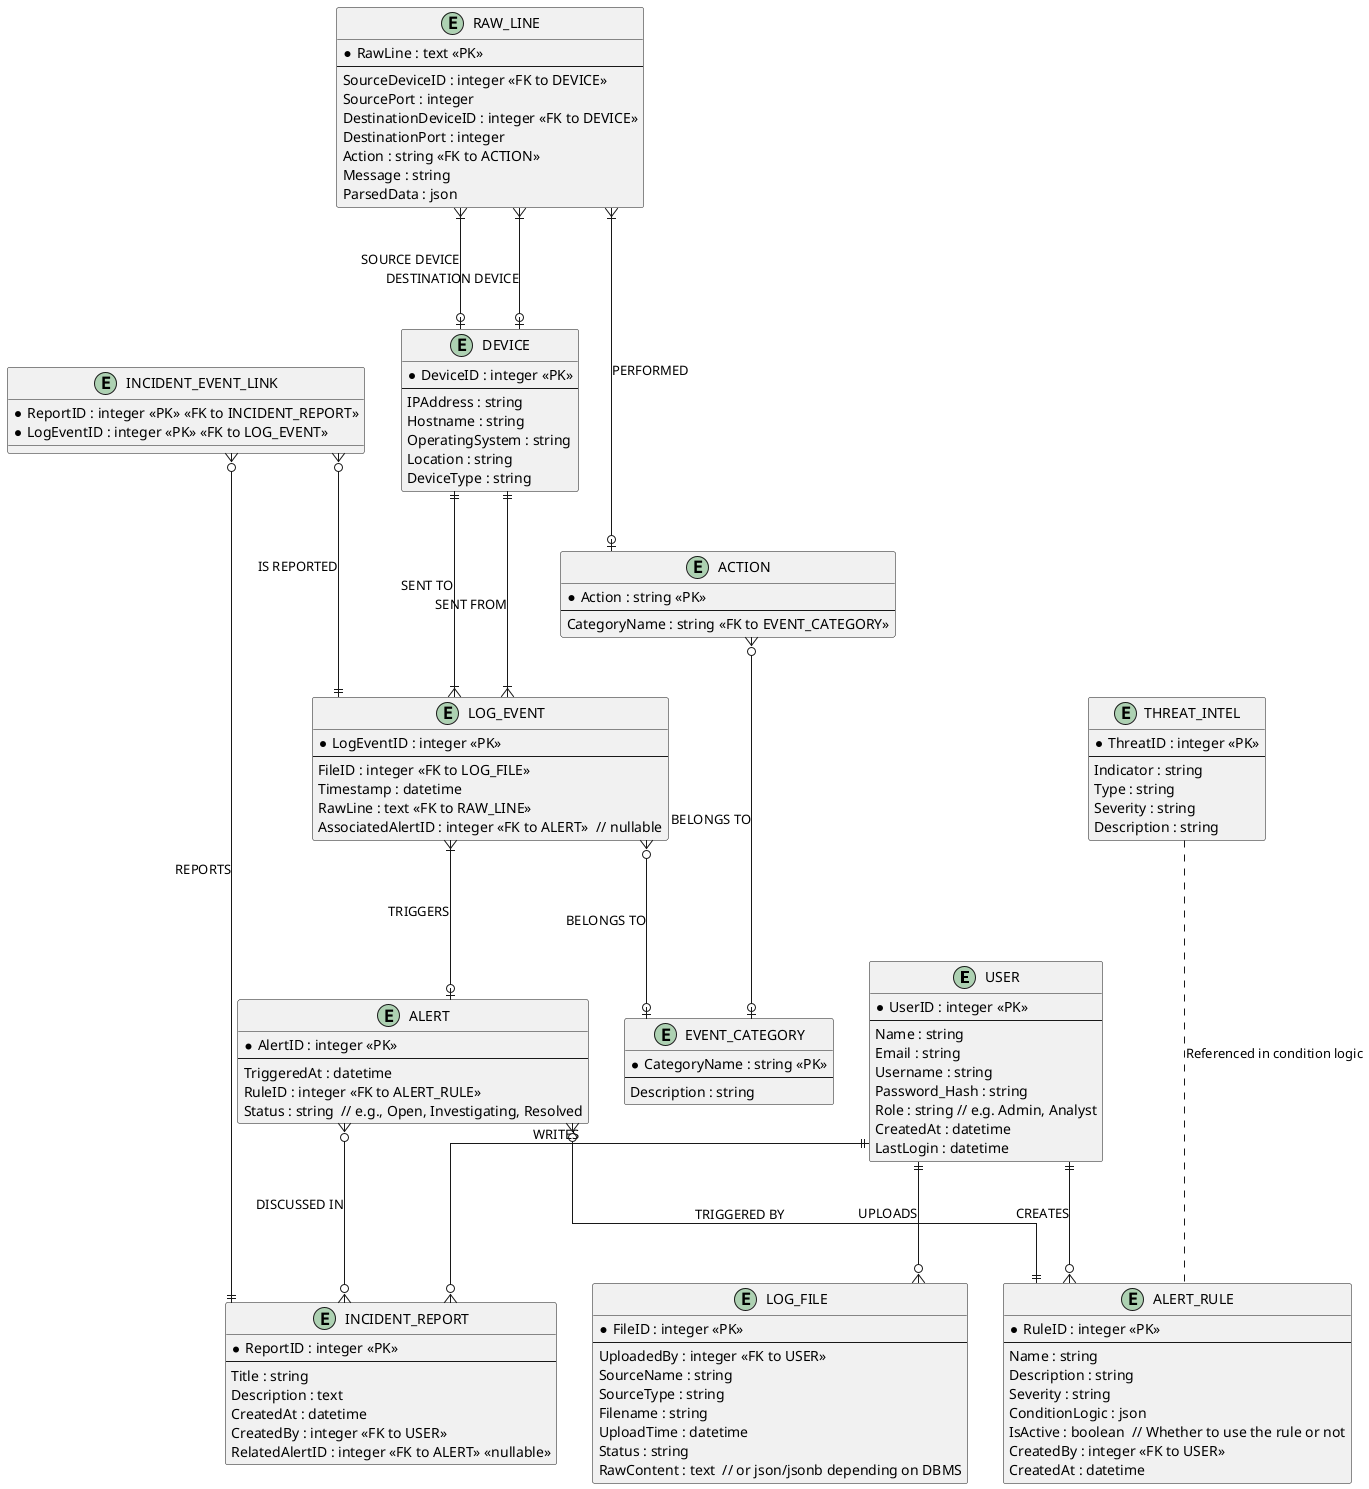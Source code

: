 @startuml SIEM ER Model

skinparam linetype ortho

entity "USER" {
  * UserID : integer <<PK>>
  --
  Name : string
  Email : string
  Username : string
  Password_Hash : string
  Role : string // e.g. Admin, Analyst
  CreatedAt : datetime
  LastLogin : datetime
}

entity "LOG_FILE" {
  * FileID : integer <<PK>>
  --
  UploadedBy : integer <<FK to USER>>
  SourceName : string
  SourceType : string
  Filename : string
  UploadTime : datetime
  Status : string
  RawContent : text  // or json/jsonb depending on DBMS
}

entity "LOG_EVENT" {
  * LogEventID : integer <<PK>>
  --
  FileID : integer <<FK to LOG_FILE>>
  Timestamp : datetime
  RawLine : text <<FK to RAW_LINE>>
  AssociatedAlertID : integer <<FK to ALERT>>  // nullable
}

entity "RAW_LINE" {
  * RawLine : text <<PK>>
  --
  SourceDeviceID : integer <<FK to DEVICE>>
  SourcePort : integer
  DestinationDeviceID : integer <<FK to DEVICE>>
  DestinationPort : integer
  Action : string <<FK to ACTION>>
  Message : string
  ParsedData : json
}

entity "ACTION" {
  * Action : string <<PK>>
  --
  CategoryName : string <<FK to EVENT_CATEGORY>>
}

entity "EVENT_CATEGORY" {
  * CategoryName : string <<PK>>
  --
  Description : string
}

entity "ALERT" {
  * AlertID : integer <<PK>>
  --
  TriggeredAt : datetime
  RuleID : integer <<FK to ALERT_RULE>>
  Status : string  // e.g., Open, Investigating, Resolved
}

entity "DEVICE" {
  * DeviceID : integer <<PK>>
  --
  IPAddress : string
  Hostname : string
  OperatingSystem : string
  Location : string
  DeviceType : string
}

entity "INCIDENT_REPORT" {
  * ReportID : integer <<PK>>
  --
  Title : string
  Description : text
  CreatedAt : datetime
  CreatedBy : integer <<FK to USER>>
  RelatedAlertID : integer <<FK to ALERT>> <<nullable>>
}

entity "INCIDENT_EVENT_LINK" {
  * ReportID : integer <<PK>> <<FK to INCIDENT_REPORT>>
  * LogEventID : integer <<PK>> <<FK to LOG_EVENT>>
}

entity "ALERT_RULE" {
  * RuleID : integer <<PK>>
  --
  Name : string
  Description : string
  Severity : string
  ConditionLogic : json
  IsActive : boolean  // Whether to use the rule or not
  CreatedBy : integer <<FK to USER>>
  CreatedAt : datetime
}

entity "THREAT_INTEL" {
  * ThreatID : integer <<PK>>
  --
  Indicator : string
  Type : string
  Severity : string
  Description : string
}

'Regular relationships with cardinality'
INCIDENT_EVENT_LINK }o---|| INCIDENT_REPORT : "REPORTS"
INCIDENT_EVENT_LINK }o---|| LOG_EVENT : "IS REPORTED"
USER ||---o{ LOG_FILE : "UPLOADS"
USER ||---o{ ALERT_RULE : "CREATES"
USER ||---o{ INCIDENT_REPORT : "WRITES"
DEVICE ||---|{ LOG_EVENT : "SENT TO"
DEVICE ||---|{ LOG_EVENT : "SENT FROM"
ALERT }o---|| ALERT_RULE : "TRIGGERED BY"
LOG_EVENT }|---o| ALERT : "TRIGGERS"
THREAT_INTEL ..... ALERT_RULE : "Referenced in condition logic"
ALERT }o---o{ INCIDENT_REPORT : "DISCUSSED IN"
LOG_EVENT }o---o| EVENT_CATEGORY : "BELONGS TO"
RAW_LINE }|---o| DEVICE : "SOURCE DEVICE"
RAW_LINE }|---o| DEVICE : "DESTINATION DEVICE"
RAW_LINE }|---o| ACTION : "PERFORMED"
ACTION }o---o| EVENT_CATEGORY : "BELONGS TO"

@enduml